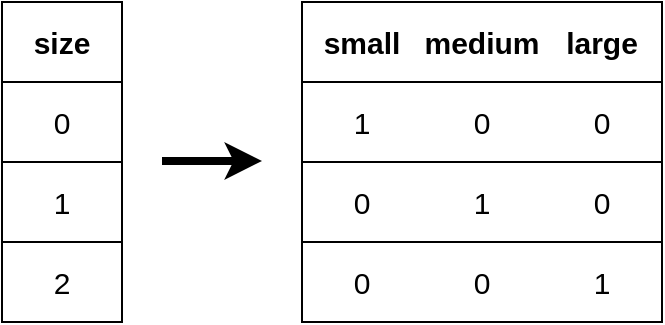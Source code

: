<mxfile>
    <diagram id="WuGpfNbHmM4N5xzmA4YO" name="Page-1">
        <mxGraphModel dx="612" dy="1167" grid="1" gridSize="10" guides="1" tooltips="1" connect="1" arrows="1" fold="1" page="1" pageScale="1" pageWidth="827" pageHeight="1169" math="0" shadow="0">
            <root>
                <mxCell id="0"/>
                <mxCell id="1" parent="0"/>
                <mxCell id="VVE_WpAKb_bjT2LOyzAR-27" value="" style="shape=table;startSize=0;container=1;collapsible=0;childLayout=tableLayout;columnLines=0;strokeColor=default;rounded=0;fontSize=15;" parent="1" vertex="1">
                    <mxGeometry x="340" y="340" width="180" height="160" as="geometry"/>
                </mxCell>
                <mxCell id="VVE_WpAKb_bjT2LOyzAR-28" value="" style="shape=partialRectangle;collapsible=0;dropTarget=0;pointerEvents=0;fillColor=none;top=0;left=0;bottom=0;right=0;points=[[0,0.5],[1,0.5]];portConstraint=eastwest;fontSize=15;" parent="VVE_WpAKb_bjT2LOyzAR-27" vertex="1">
                    <mxGeometry width="180" height="40" as="geometry"/>
                </mxCell>
                <mxCell id="VVE_WpAKb_bjT2LOyzAR-29" value="small" style="shape=partialRectangle;html=1;whiteSpace=wrap;connectable=0;overflow=hidden;fillColor=none;top=0;left=0;bottom=0;right=0;pointerEvents=1;fontStyle=1;fontSize=15;" parent="VVE_WpAKb_bjT2LOyzAR-28" vertex="1">
                    <mxGeometry width="60" height="40" as="geometry">
                        <mxRectangle width="60" height="40" as="alternateBounds"/>
                    </mxGeometry>
                </mxCell>
                <mxCell id="VVE_WpAKb_bjT2LOyzAR-30" value="medium" style="shape=partialRectangle;html=1;whiteSpace=wrap;connectable=0;overflow=hidden;fillColor=none;top=0;left=0;bottom=0;right=0;pointerEvents=1;fontStyle=1;fontSize=15;" parent="VVE_WpAKb_bjT2LOyzAR-28" vertex="1">
                    <mxGeometry x="60" width="60" height="40" as="geometry">
                        <mxRectangle width="60" height="40" as="alternateBounds"/>
                    </mxGeometry>
                </mxCell>
                <mxCell id="VVE_WpAKb_bjT2LOyzAR-31" value="large" style="shape=partialRectangle;html=1;whiteSpace=wrap;connectable=0;overflow=hidden;fillColor=none;top=0;left=0;bottom=0;right=0;pointerEvents=1;fontStyle=1;fontSize=15;" parent="VVE_WpAKb_bjT2LOyzAR-28" vertex="1">
                    <mxGeometry x="120" width="60" height="40" as="geometry">
                        <mxRectangle width="60" height="40" as="alternateBounds"/>
                    </mxGeometry>
                </mxCell>
                <mxCell id="VVE_WpAKb_bjT2LOyzAR-32" value="" style="shape=partialRectangle;collapsible=0;dropTarget=0;pointerEvents=0;fillColor=none;top=0;left=0;bottom=0;right=0;points=[[0,0.5],[1,0.5]];portConstraint=eastwest;fontSize=15;" parent="VVE_WpAKb_bjT2LOyzAR-27" vertex="1">
                    <mxGeometry y="40" width="180" height="40" as="geometry"/>
                </mxCell>
                <mxCell id="VVE_WpAKb_bjT2LOyzAR-33" value="1" style="shape=partialRectangle;html=1;whiteSpace=wrap;connectable=0;overflow=hidden;fillColor=none;top=0;left=0;bottom=0;right=0;pointerEvents=1;fontSize=15;" parent="VVE_WpAKb_bjT2LOyzAR-32" vertex="1">
                    <mxGeometry width="60" height="40" as="geometry">
                        <mxRectangle width="60" height="40" as="alternateBounds"/>
                    </mxGeometry>
                </mxCell>
                <mxCell id="VVE_WpAKb_bjT2LOyzAR-34" value="0" style="shape=partialRectangle;html=1;whiteSpace=wrap;connectable=0;overflow=hidden;fillColor=none;top=0;left=0;bottom=0;right=0;pointerEvents=1;fontSize=15;" parent="VVE_WpAKb_bjT2LOyzAR-32" vertex="1">
                    <mxGeometry x="60" width="60" height="40" as="geometry">
                        <mxRectangle width="60" height="40" as="alternateBounds"/>
                    </mxGeometry>
                </mxCell>
                <mxCell id="VVE_WpAKb_bjT2LOyzAR-35" value="0" style="shape=partialRectangle;html=1;whiteSpace=wrap;connectable=0;overflow=hidden;fillColor=none;top=0;left=0;bottom=0;right=0;pointerEvents=1;fontSize=15;" parent="VVE_WpAKb_bjT2LOyzAR-32" vertex="1">
                    <mxGeometry x="120" width="60" height="40" as="geometry">
                        <mxRectangle width="60" height="40" as="alternateBounds"/>
                    </mxGeometry>
                </mxCell>
                <mxCell id="VVE_WpAKb_bjT2LOyzAR-36" value="" style="shape=partialRectangle;collapsible=0;dropTarget=0;pointerEvents=0;fillColor=none;top=0;left=0;bottom=0;right=0;points=[[0,0.5],[1,0.5]];portConstraint=eastwest;fontSize=15;" parent="VVE_WpAKb_bjT2LOyzAR-27" vertex="1">
                    <mxGeometry y="80" width="180" height="40" as="geometry"/>
                </mxCell>
                <mxCell id="VVE_WpAKb_bjT2LOyzAR-37" value="0" style="shape=partialRectangle;html=1;whiteSpace=wrap;connectable=0;overflow=hidden;fillColor=none;top=0;left=0;bottom=0;right=0;pointerEvents=1;fontSize=15;" parent="VVE_WpAKb_bjT2LOyzAR-36" vertex="1">
                    <mxGeometry width="60" height="40" as="geometry">
                        <mxRectangle width="60" height="40" as="alternateBounds"/>
                    </mxGeometry>
                </mxCell>
                <mxCell id="VVE_WpAKb_bjT2LOyzAR-38" value="1" style="shape=partialRectangle;html=1;whiteSpace=wrap;connectable=0;overflow=hidden;fillColor=none;top=0;left=0;bottom=0;right=0;pointerEvents=1;fontSize=15;" parent="VVE_WpAKb_bjT2LOyzAR-36" vertex="1">
                    <mxGeometry x="60" width="60" height="40" as="geometry">
                        <mxRectangle width="60" height="40" as="alternateBounds"/>
                    </mxGeometry>
                </mxCell>
                <mxCell id="VVE_WpAKb_bjT2LOyzAR-39" value="0" style="shape=partialRectangle;html=1;whiteSpace=wrap;connectable=0;overflow=hidden;fillColor=none;top=0;left=0;bottom=0;right=0;pointerEvents=1;fontSize=15;" parent="VVE_WpAKb_bjT2LOyzAR-36" vertex="1">
                    <mxGeometry x="120" width="60" height="40" as="geometry">
                        <mxRectangle width="60" height="40" as="alternateBounds"/>
                    </mxGeometry>
                </mxCell>
                <mxCell id="VVE_WpAKb_bjT2LOyzAR-40" value="" style="shape=partialRectangle;collapsible=0;dropTarget=0;pointerEvents=0;fillColor=none;top=0;left=0;bottom=0;right=0;points=[[0,0.5],[1,0.5]];portConstraint=eastwest;fontSize=15;" parent="VVE_WpAKb_bjT2LOyzAR-27" vertex="1">
                    <mxGeometry y="120" width="180" height="40" as="geometry"/>
                </mxCell>
                <mxCell id="VVE_WpAKb_bjT2LOyzAR-41" value="0" style="shape=partialRectangle;html=1;whiteSpace=wrap;connectable=0;overflow=hidden;fillColor=none;top=0;left=0;bottom=0;right=0;pointerEvents=1;fontSize=15;" parent="VVE_WpAKb_bjT2LOyzAR-40" vertex="1">
                    <mxGeometry width="60" height="40" as="geometry">
                        <mxRectangle width="60" height="40" as="alternateBounds"/>
                    </mxGeometry>
                </mxCell>
                <mxCell id="VVE_WpAKb_bjT2LOyzAR-42" value="0" style="shape=partialRectangle;html=1;whiteSpace=wrap;connectable=0;overflow=hidden;fillColor=none;top=0;left=0;bottom=0;right=0;pointerEvents=1;fontSize=15;" parent="VVE_WpAKb_bjT2LOyzAR-40" vertex="1">
                    <mxGeometry x="60" width="60" height="40" as="geometry">
                        <mxRectangle width="60" height="40" as="alternateBounds"/>
                    </mxGeometry>
                </mxCell>
                <mxCell id="VVE_WpAKb_bjT2LOyzAR-43" value="1" style="shape=partialRectangle;html=1;whiteSpace=wrap;connectable=0;overflow=hidden;fillColor=none;top=0;left=0;bottom=0;right=0;pointerEvents=1;fontSize=15;" parent="VVE_WpAKb_bjT2LOyzAR-40" vertex="1">
                    <mxGeometry x="120" width="60" height="40" as="geometry">
                        <mxRectangle width="60" height="40" as="alternateBounds"/>
                    </mxGeometry>
                </mxCell>
                <mxCell id="VVE_WpAKb_bjT2LOyzAR-61" value="" style="shape=table;startSize=0;container=1;collapsible=0;childLayout=tableLayout;rounded=0;strokeColor=default;fontSize=15;" parent="1" vertex="1">
                    <mxGeometry x="190" y="340" width="60" height="160" as="geometry"/>
                </mxCell>
                <mxCell id="VVE_WpAKb_bjT2LOyzAR-62" value="" style="shape=partialRectangle;collapsible=0;dropTarget=0;pointerEvents=0;fillColor=none;top=0;left=0;bottom=0;right=0;points=[[0,0.5],[1,0.5]];portConstraint=eastwest;rounded=0;strokeColor=default;fontSize=15;" parent="VVE_WpAKb_bjT2LOyzAR-61" vertex="1">
                    <mxGeometry width="60" height="40" as="geometry"/>
                </mxCell>
                <mxCell id="VVE_WpAKb_bjT2LOyzAR-63" value="&lt;b style=&quot;font-size: 15px;&quot;&gt;size&lt;/b&gt;" style="shape=partialRectangle;html=1;whiteSpace=wrap;connectable=0;overflow=hidden;fillColor=none;top=0;left=0;bottom=0;right=0;pointerEvents=1;rounded=0;strokeColor=default;fontSize=15;" parent="VVE_WpAKb_bjT2LOyzAR-62" vertex="1">
                    <mxGeometry width="60" height="40" as="geometry">
                        <mxRectangle width="60" height="40" as="alternateBounds"/>
                    </mxGeometry>
                </mxCell>
                <mxCell id="VVE_WpAKb_bjT2LOyzAR-64" value="" style="shape=partialRectangle;collapsible=0;dropTarget=0;pointerEvents=0;fillColor=none;top=0;left=0;bottom=0;right=0;points=[[0,0.5],[1,0.5]];portConstraint=eastwest;rounded=0;strokeColor=default;fontSize=15;" parent="VVE_WpAKb_bjT2LOyzAR-61" vertex="1">
                    <mxGeometry y="40" width="60" height="40" as="geometry"/>
                </mxCell>
                <mxCell id="VVE_WpAKb_bjT2LOyzAR-65" value="0" style="shape=partialRectangle;html=1;whiteSpace=wrap;connectable=0;overflow=hidden;fillColor=none;top=0;left=0;bottom=0;right=0;pointerEvents=1;rounded=0;strokeColor=default;fontSize=15;" parent="VVE_WpAKb_bjT2LOyzAR-64" vertex="1">
                    <mxGeometry width="60" height="40" as="geometry">
                        <mxRectangle width="60" height="40" as="alternateBounds"/>
                    </mxGeometry>
                </mxCell>
                <mxCell id="VVE_WpAKb_bjT2LOyzAR-66" value="" style="shape=partialRectangle;collapsible=0;dropTarget=0;pointerEvents=0;fillColor=none;top=0;left=0;bottom=0;right=0;points=[[0,0.5],[1,0.5]];portConstraint=eastwest;rounded=0;strokeColor=default;fontSize=15;" parent="VVE_WpAKb_bjT2LOyzAR-61" vertex="1">
                    <mxGeometry y="80" width="60" height="40" as="geometry"/>
                </mxCell>
                <mxCell id="VVE_WpAKb_bjT2LOyzAR-67" value="1" style="shape=partialRectangle;html=1;whiteSpace=wrap;connectable=0;overflow=hidden;fillColor=none;top=0;left=0;bottom=0;right=0;pointerEvents=1;rounded=0;strokeColor=default;fontSize=15;" parent="VVE_WpAKb_bjT2LOyzAR-66" vertex="1">
                    <mxGeometry width="60" height="40" as="geometry">
                        <mxRectangle width="60" height="40" as="alternateBounds"/>
                    </mxGeometry>
                </mxCell>
                <mxCell id="VVE_WpAKb_bjT2LOyzAR-68" value="" style="shape=partialRectangle;collapsible=0;dropTarget=0;pointerEvents=0;fillColor=none;top=0;left=0;bottom=0;right=0;points=[[0,0.5],[1,0.5]];portConstraint=eastwest;rounded=0;strokeColor=default;fontSize=15;" parent="VVE_WpAKb_bjT2LOyzAR-61" vertex="1">
                    <mxGeometry y="120" width="60" height="40" as="geometry"/>
                </mxCell>
                <mxCell id="VVE_WpAKb_bjT2LOyzAR-69" value="2" style="shape=partialRectangle;html=1;whiteSpace=wrap;connectable=0;overflow=hidden;fillColor=none;top=0;left=0;bottom=0;right=0;pointerEvents=1;rounded=0;strokeColor=default;fontSize=15;" parent="VVE_WpAKb_bjT2LOyzAR-68" vertex="1">
                    <mxGeometry width="60" height="40" as="geometry">
                        <mxRectangle width="60" height="40" as="alternateBounds"/>
                    </mxGeometry>
                </mxCell>
                <mxCell id="VVE_WpAKb_bjT2LOyzAR-72" value="" style="endArrow=classic;html=1;rounded=0;strokeWidth=4;fontSize=15;" parent="1" edge="1">
                    <mxGeometry width="50" height="50" relative="1" as="geometry">
                        <mxPoint x="270" y="419.5" as="sourcePoint"/>
                        <mxPoint x="320" y="419.5" as="targetPoint"/>
                    </mxGeometry>
                </mxCell>
            </root>
        </mxGraphModel>
    </diagram>
</mxfile>